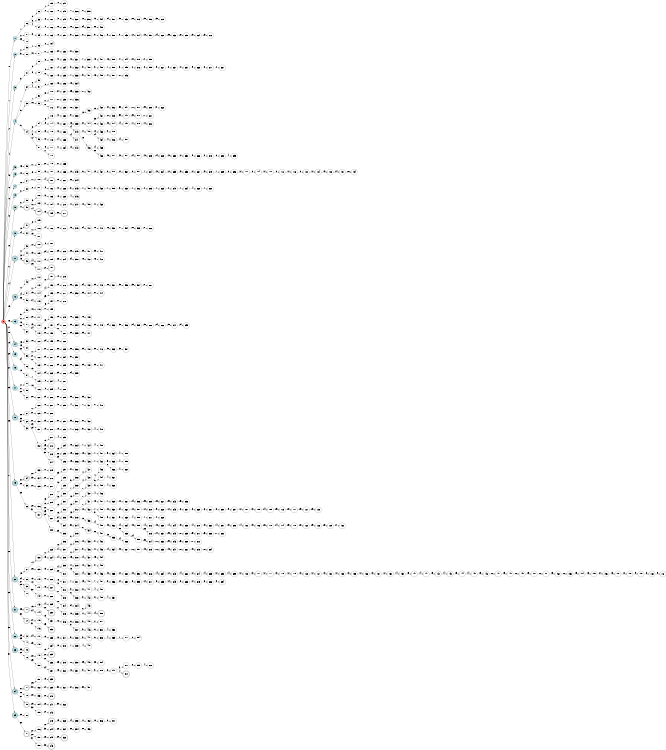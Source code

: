 digraph APTA {
__start0 [label="" shape="none"];

rankdir=LR;
size="8,5";

s0 [style="filled", color="black", fillcolor="#ff817b" shape="circle", label="0"];
s1 [style="filled", color="black", fillcolor="powderblue" shape="circle", label="1"];
s2 [style="filled", color="black", fillcolor="powderblue" shape="circle", label="2"];
s3 [style="filled", color="black", fillcolor="powderblue" shape="circle", label="3"];
s4 [style="filled", color="black", fillcolor="powderblue" shape="circle", label="4"];
s5 [style="filled", color="black", fillcolor="powderblue" shape="circle", label="5"];
s6 [style="filled", color="black", fillcolor="powderblue" shape="circle", label="6"];
s7 [style="filled", color="black", fillcolor="powderblue" shape="circle", label="7"];
s8 [style="filled", color="black", fillcolor="powderblue" shape="circle", label="8"];
s9 [style="rounded,filled", color="black", fillcolor="powderblue" shape="doublecircle", label="9"];
s10 [style="filled", color="black", fillcolor="powderblue" shape="circle", label="10"];
s11 [style="rounded,filled", color="black", fillcolor="powderblue" shape="doublecircle", label="11"];
s12 [style="rounded,filled", color="black", fillcolor="powderblue" shape="doublecircle", label="12"];
s13 [style="filled", color="black", fillcolor="powderblue" shape="circle", label="13"];
s14 [style="filled", color="black", fillcolor="powderblue" shape="circle", label="14"];
s15 [style="filled", color="black", fillcolor="powderblue" shape="circle", label="15"];
s16 [style="filled", color="black", fillcolor="powderblue" shape="circle", label="16"];
s17 [style="filled", color="black", fillcolor="powderblue" shape="circle", label="17"];
s18 [style="rounded,filled", color="black", fillcolor="powderblue" shape="doublecircle", label="18"];
s19 [style="rounded,filled", color="black", fillcolor="powderblue" shape="doublecircle", label="19"];
s20 [style="rounded,filled", color="black", fillcolor="powderblue" shape="doublecircle", label="20"];
s21 [style="rounded,filled", color="black", fillcolor="powderblue" shape="doublecircle", label="21"];
s22 [style="filled", color="black", fillcolor="powderblue" shape="circle", label="22"];
s23 [style="rounded,filled", color="black", fillcolor="powderblue" shape="doublecircle", label="23"];
s24 [style="rounded,filled", color="black", fillcolor="powderblue" shape="doublecircle", label="24"];
s25 [style="rounded,filled", color="black", fillcolor="powderblue" shape="doublecircle", label="25"];
s26 [style="filled", color="black", fillcolor="white" shape="circle", label="26"];
s27 [style="filled", color="black", fillcolor="white" shape="circle", label="27"];
s28 [style="filled", color="black", fillcolor="white" shape="circle", label="28"];
s29 [style="filled", color="black", fillcolor="white" shape="circle", label="29"];
s30 [style="filled", color="black", fillcolor="white" shape="circle", label="30"];
s31 [style="filled", color="black", fillcolor="white" shape="circle", label="31"];
s32 [style="filled", color="black", fillcolor="white" shape="circle", label="32"];
s33 [style="filled", color="black", fillcolor="white" shape="circle", label="33"];
s34 [style="filled", color="black", fillcolor="white" shape="circle", label="34"];
s35 [style="filled", color="black", fillcolor="white" shape="circle", label="35"];
s36 [style="filled", color="black", fillcolor="white" shape="circle", label="36"];
s37 [style="filled", color="black", fillcolor="white" shape="circle", label="37"];
s38 [style="filled", color="black", fillcolor="white" shape="circle", label="38"];
s39 [style="filled", color="black", fillcolor="white" shape="circle", label="39"];
s40 [style="rounded,filled", color="black", fillcolor="white" shape="doublecircle", label="40"];
s41 [style="rounded,filled", color="black", fillcolor="white" shape="doublecircle", label="41"];
s42 [style="filled", color="black", fillcolor="white" shape="circle", label="42"];
s43 [style="filled", color="black", fillcolor="white" shape="circle", label="43"];
s44 [style="filled", color="black", fillcolor="white" shape="circle", label="44"];
s45 [style="rounded,filled", color="black", fillcolor="white" shape="doublecircle", label="45"];
s46 [style="filled", color="black", fillcolor="white" shape="circle", label="46"];
s47 [style="filled", color="black", fillcolor="white" shape="circle", label="47"];
s48 [style="filled", color="black", fillcolor="white" shape="circle", label="48"];
s49 [style="filled", color="black", fillcolor="white" shape="circle", label="49"];
s50 [style="filled", color="black", fillcolor="white" shape="circle", label="50"];
s51 [style="filled", color="black", fillcolor="white" shape="circle", label="51"];
s52 [style="filled", color="black", fillcolor="white" shape="circle", label="52"];
s53 [style="filled", color="black", fillcolor="white" shape="circle", label="53"];
s54 [style="filled", color="black", fillcolor="white" shape="circle", label="54"];
s55 [style="filled", color="black", fillcolor="white" shape="circle", label="55"];
s56 [style="filled", color="black", fillcolor="white" shape="circle", label="56"];
s57 [style="filled", color="black", fillcolor="white" shape="circle", label="57"];
s58 [style="filled", color="black", fillcolor="white" shape="circle", label="58"];
s59 [style="filled", color="black", fillcolor="white" shape="circle", label="59"];
s60 [style="filled", color="black", fillcolor="white" shape="circle", label="60"];
s61 [style="filled", color="black", fillcolor="white" shape="circle", label="61"];
s62 [style="filled", color="black", fillcolor="white" shape="circle", label="62"];
s63 [style="filled", color="black", fillcolor="white" shape="circle", label="63"];
s64 [style="rounded,filled", color="black", fillcolor="white" shape="doublecircle", label="64"];
s65 [style="filled", color="black", fillcolor="white" shape="circle", label="65"];
s66 [style="filled", color="black", fillcolor="white" shape="circle", label="66"];
s67 [style="filled", color="black", fillcolor="white" shape="circle", label="67"];
s68 [style="filled", color="black", fillcolor="white" shape="circle", label="68"];
s69 [style="rounded,filled", color="black", fillcolor="white" shape="doublecircle", label="69"];
s70 [style="filled", color="black", fillcolor="white" shape="circle", label="70"];
s71 [style="rounded,filled", color="black", fillcolor="white" shape="doublecircle", label="71"];
s72 [style="rounded,filled", color="black", fillcolor="white" shape="doublecircle", label="72"];
s73 [style="filled", color="black", fillcolor="white" shape="circle", label="73"];
s74 [style="filled", color="black", fillcolor="white" shape="circle", label="74"];
s75 [style="rounded,filled", color="black", fillcolor="white" shape="doublecircle", label="75"];
s76 [style="filled", color="black", fillcolor="white" shape="circle", label="76"];
s77 [style="rounded,filled", color="black", fillcolor="white" shape="doublecircle", label="77"];
s78 [style="filled", color="black", fillcolor="white" shape="circle", label="78"];
s79 [style="rounded,filled", color="black", fillcolor="white" shape="doublecircle", label="79"];
s80 [style="filled", color="black", fillcolor="white" shape="circle", label="80"];
s81 [style="rounded,filled", color="black", fillcolor="white" shape="doublecircle", label="81"];
s82 [style="filled", color="black", fillcolor="white" shape="circle", label="82"];
s83 [style="filled", color="black", fillcolor="white" shape="circle", label="83"];
s84 [style="filled", color="black", fillcolor="white" shape="circle", label="84"];
s85 [style="filled", color="black", fillcolor="white" shape="circle", label="85"];
s86 [style="filled", color="black", fillcolor="white" shape="circle", label="86"];
s87 [style="filled", color="black", fillcolor="white" shape="circle", label="87"];
s88 [style="filled", color="black", fillcolor="white" shape="circle", label="88"];
s89 [style="filled", color="black", fillcolor="white" shape="circle", label="89"];
s90 [style="filled", color="black", fillcolor="white" shape="circle", label="90"];
s91 [style="filled", color="black", fillcolor="white" shape="circle", label="91"];
s92 [style="filled", color="black", fillcolor="white" shape="circle", label="92"];
s93 [style="filled", color="black", fillcolor="white" shape="circle", label="93"];
s94 [style="filled", color="black", fillcolor="white" shape="circle", label="94"];
s95 [style="filled", color="black", fillcolor="white" shape="circle", label="95"];
s96 [style="filled", color="black", fillcolor="white" shape="circle", label="96"];
s97 [style="filled", color="black", fillcolor="white" shape="circle", label="97"];
s98 [style="filled", color="black", fillcolor="white" shape="circle", label="98"];
s99 [style="filled", color="black", fillcolor="white" shape="circle", label="99"];
s100 [style="filled", color="black", fillcolor="white" shape="circle", label="100"];
s101 [style="filled", color="black", fillcolor="white" shape="circle", label="101"];
s102 [style="filled", color="black", fillcolor="white" shape="circle", label="102"];
s103 [style="filled", color="black", fillcolor="white" shape="circle", label="103"];
s104 [style="rounded,filled", color="black", fillcolor="white" shape="doublecircle", label="104"];
s105 [style="filled", color="black", fillcolor="white" shape="circle", label="105"];
s106 [style="filled", color="black", fillcolor="white" shape="circle", label="106"];
s107 [style="filled", color="black", fillcolor="white" shape="circle", label="107"];
s108 [style="rounded,filled", color="black", fillcolor="white" shape="doublecircle", label="108"];
s109 [style="filled", color="black", fillcolor="white" shape="circle", label="109"];
s110 [style="filled", color="black", fillcolor="white" shape="circle", label="110"];
s111 [style="filled", color="black", fillcolor="white" shape="circle", label="111"];
s112 [style="filled", color="black", fillcolor="white" shape="circle", label="112"];
s113 [style="filled", color="black", fillcolor="white" shape="circle", label="113"];
s114 [style="filled", color="black", fillcolor="white" shape="circle", label="114"];
s115 [style="filled", color="black", fillcolor="white" shape="circle", label="115"];
s116 [style="filled", color="black", fillcolor="white" shape="circle", label="116"];
s117 [style="filled", color="black", fillcolor="white" shape="circle", label="117"];
s118 [style="filled", color="black", fillcolor="white" shape="circle", label="118"];
s119 [style="filled", color="black", fillcolor="white" shape="circle", label="119"];
s120 [style="filled", color="black", fillcolor="white" shape="circle", label="120"];
s121 [style="filled", color="black", fillcolor="white" shape="circle", label="121"];
s122 [style="filled", color="black", fillcolor="white" shape="circle", label="122"];
s123 [style="filled", color="black", fillcolor="white" shape="circle", label="123"];
s124 [style="filled", color="black", fillcolor="white" shape="circle", label="124"];
s125 [style="filled", color="black", fillcolor="white" shape="circle", label="125"];
s126 [style="filled", color="black", fillcolor="white" shape="circle", label="126"];
s127 [style="filled", color="black", fillcolor="white" shape="circle", label="127"];
s128 [style="filled", color="black", fillcolor="white" shape="circle", label="128"];
s129 [style="filled", color="black", fillcolor="white" shape="circle", label="129"];
s130 [style="filled", color="black", fillcolor="white" shape="circle", label="130"];
s131 [style="filled", color="black", fillcolor="white" shape="circle", label="131"];
s132 [style="filled", color="black", fillcolor="white" shape="circle", label="132"];
s133 [style="filled", color="black", fillcolor="white" shape="circle", label="133"];
s134 [style="filled", color="black", fillcolor="white" shape="circle", label="134"];
s135 [style="filled", color="black", fillcolor="white" shape="circle", label="135"];
s136 [style="filled", color="black", fillcolor="white" shape="circle", label="136"];
s137 [style="rounded,filled", color="black", fillcolor="white" shape="doublecircle", label="137"];
s138 [style="rounded,filled", color="black", fillcolor="white" shape="doublecircle", label="138"];
s139 [style="filled", color="black", fillcolor="white" shape="circle", label="139"];
s140 [style="filled", color="black", fillcolor="white" shape="circle", label="140"];
s141 [style="filled", color="black", fillcolor="white" shape="circle", label="141"];
s142 [style="filled", color="black", fillcolor="white" shape="circle", label="142"];
s143 [style="filled", color="black", fillcolor="white" shape="circle", label="143"];
s144 [style="filled", color="black", fillcolor="white" shape="circle", label="144"];
s145 [style="filled", color="black", fillcolor="white" shape="circle", label="145"];
s146 [style="filled", color="black", fillcolor="white" shape="circle", label="146"];
s147 [style="filled", color="black", fillcolor="white" shape="circle", label="147"];
s148 [style="filled", color="black", fillcolor="white" shape="circle", label="148"];
s149 [style="filled", color="black", fillcolor="white" shape="circle", label="149"];
s150 [style="filled", color="black", fillcolor="white" shape="circle", label="150"];
s151 [style="filled", color="black", fillcolor="white" shape="circle", label="151"];
s152 [style="filled", color="black", fillcolor="white" shape="circle", label="152"];
s153 [style="filled", color="black", fillcolor="white" shape="circle", label="153"];
s154 [style="filled", color="black", fillcolor="white" shape="circle", label="154"];
s155 [style="filled", color="black", fillcolor="white" shape="circle", label="155"];
s156 [style="filled", color="black", fillcolor="white" shape="circle", label="156"];
s157 [style="filled", color="black", fillcolor="white" shape="circle", label="157"];
s158 [style="filled", color="black", fillcolor="white" shape="circle", label="158"];
s159 [style="filled", color="black", fillcolor="white" shape="circle", label="159"];
s160 [style="filled", color="black", fillcolor="white" shape="circle", label="160"];
s161 [style="filled", color="black", fillcolor="white" shape="circle", label="161"];
s162 [style="filled", color="black", fillcolor="white" shape="circle", label="162"];
s163 [style="filled", color="black", fillcolor="white" shape="circle", label="163"];
s164 [style="filled", color="black", fillcolor="white" shape="circle", label="164"];
s165 [style="filled", color="black", fillcolor="white" shape="circle", label="165"];
s166 [style="filled", color="black", fillcolor="white" shape="circle", label="166"];
s167 [style="filled", color="black", fillcolor="white" shape="circle", label="167"];
s168 [style="filled", color="black", fillcolor="white" shape="circle", label="168"];
s169 [style="filled", color="black", fillcolor="white" shape="circle", label="169"];
s170 [style="filled", color="black", fillcolor="white" shape="circle", label="170"];
s171 [style="filled", color="black", fillcolor="white" shape="circle", label="171"];
s172 [style="filled", color="black", fillcolor="white" shape="circle", label="172"];
s173 [style="filled", color="black", fillcolor="white" shape="circle", label="173"];
s174 [style="filled", color="black", fillcolor="white" shape="circle", label="174"];
s175 [style="filled", color="black", fillcolor="white" shape="circle", label="175"];
s176 [style="filled", color="black", fillcolor="white" shape="circle", label="176"];
s177 [style="filled", color="black", fillcolor="white" shape="circle", label="177"];
s178 [style="filled", color="black", fillcolor="white" shape="circle", label="178"];
s179 [style="filled", color="black", fillcolor="white" shape="circle", label="179"];
s180 [style="filled", color="black", fillcolor="white" shape="circle", label="180"];
s181 [style="rounded,filled", color="black", fillcolor="white" shape="doublecircle", label="181"];
s182 [style="filled", color="black", fillcolor="white" shape="circle", label="182"];
s183 [style="filled", color="black", fillcolor="white" shape="circle", label="183"];
s184 [style="filled", color="black", fillcolor="white" shape="circle", label="184"];
s185 [style="rounded,filled", color="black", fillcolor="white" shape="doublecircle", label="185"];
s186 [style="filled", color="black", fillcolor="white" shape="circle", label="186"];
s187 [style="filled", color="black", fillcolor="white" shape="circle", label="187"];
s188 [style="filled", color="black", fillcolor="white" shape="circle", label="188"];
s189 [style="filled", color="black", fillcolor="white" shape="circle", label="189"];
s190 [style="rounded,filled", color="black", fillcolor="white" shape="doublecircle", label="190"];
s191 [style="rounded,filled", color="black", fillcolor="white" shape="doublecircle", label="191"];
s192 [style="filled", color="black", fillcolor="white" shape="circle", label="192"];
s193 [style="filled", color="black", fillcolor="white" shape="circle", label="193"];
s194 [style="filled", color="black", fillcolor="white" shape="circle", label="194"];
s195 [style="filled", color="black", fillcolor="white" shape="circle", label="195"];
s196 [style="filled", color="black", fillcolor="white" shape="circle", label="196"];
s197 [style="filled", color="black", fillcolor="white" shape="circle", label="197"];
s198 [style="filled", color="black", fillcolor="white" shape="circle", label="198"];
s199 [style="filled", color="black", fillcolor="white" shape="circle", label="199"];
s200 [style="filled", color="black", fillcolor="white" shape="circle", label="200"];
s201 [style="filled", color="black", fillcolor="white" shape="circle", label="201"];
s202 [style="filled", color="black", fillcolor="white" shape="circle", label="202"];
s203 [style="filled", color="black", fillcolor="white" shape="circle", label="203"];
s204 [style="filled", color="black", fillcolor="white" shape="circle", label="204"];
s205 [style="filled", color="black", fillcolor="white" shape="circle", label="205"];
s206 [style="filled", color="black", fillcolor="white" shape="circle", label="206"];
s207 [style="filled", color="black", fillcolor="white" shape="circle", label="207"];
s208 [style="filled", color="black", fillcolor="white" shape="circle", label="208"];
s209 [style="filled", color="black", fillcolor="white" shape="circle", label="209"];
s210 [style="filled", color="black", fillcolor="white" shape="circle", label="210"];
s211 [style="filled", color="black", fillcolor="white" shape="circle", label="211"];
s212 [style="rounded,filled", color="black", fillcolor="white" shape="doublecircle", label="212"];
s213 [style="filled", color="black", fillcolor="white" shape="circle", label="213"];
s214 [style="filled", color="black", fillcolor="white" shape="circle", label="214"];
s215 [style="filled", color="black", fillcolor="white" shape="circle", label="215"];
s216 [style="filled", color="black", fillcolor="white" shape="circle", label="216"];
s217 [style="filled", color="black", fillcolor="white" shape="circle", label="217"];
s218 [style="filled", color="black", fillcolor="white" shape="circle", label="218"];
s219 [style="filled", color="black", fillcolor="white" shape="circle", label="219"];
s220 [style="filled", color="black", fillcolor="white" shape="circle", label="220"];
s221 [style="filled", color="black", fillcolor="white" shape="circle", label="221"];
s222 [style="filled", color="black", fillcolor="white" shape="circle", label="222"];
s223 [style="filled", color="black", fillcolor="white" shape="circle", label="223"];
s224 [style="filled", color="black", fillcolor="white" shape="circle", label="224"];
s225 [style="filled", color="black", fillcolor="white" shape="circle", label="225"];
s226 [style="filled", color="black", fillcolor="white" shape="circle", label="226"];
s227 [style="rounded,filled", color="black", fillcolor="white" shape="doublecircle", label="227"];
s228 [style="filled", color="black", fillcolor="white" shape="circle", label="228"];
s229 [style="filled", color="black", fillcolor="white" shape="circle", label="229"];
s230 [style="rounded,filled", color="black", fillcolor="white" shape="doublecircle", label="230"];
s231 [style="filled", color="black", fillcolor="white" shape="circle", label="231"];
s232 [style="rounded,filled", color="black", fillcolor="white" shape="doublecircle", label="232"];
s233 [style="filled", color="black", fillcolor="white" shape="circle", label="233"];
s234 [style="filled", color="black", fillcolor="white" shape="circle", label="234"];
s235 [style="rounded,filled", color="black", fillcolor="white" shape="doublecircle", label="235"];
s236 [style="filled", color="black", fillcolor="white" shape="circle", label="236"];
s237 [style="filled", color="black", fillcolor="white" shape="circle", label="237"];
s238 [style="rounded,filled", color="black", fillcolor="white" shape="doublecircle", label="238"];
s239 [style="filled", color="black", fillcolor="white" shape="circle", label="239"];
s240 [style="rounded,filled", color="black", fillcolor="white" shape="doublecircle", label="240"];
s241 [style="filled", color="black", fillcolor="white" shape="circle", label="241"];
s242 [style="filled", color="black", fillcolor="white" shape="circle", label="242"];
s243 [style="rounded,filled", color="black", fillcolor="white" shape="doublecircle", label="243"];
s244 [style="filled", color="black", fillcolor="white" shape="circle", label="244"];
s245 [style="filled", color="black", fillcolor="white" shape="circle", label="245"];
s246 [style="rounded,filled", color="black", fillcolor="white" shape="doublecircle", label="246"];
s247 [style="filled", color="black", fillcolor="white" shape="circle", label="247"];
s248 [style="filled", color="black", fillcolor="white" shape="circle", label="248"];
s249 [style="filled", color="black", fillcolor="white" shape="circle", label="249"];
s250 [style="filled", color="black", fillcolor="white" shape="circle", label="250"];
s251 [style="filled", color="black", fillcolor="white" shape="circle", label="251"];
s252 [style="filled", color="black", fillcolor="white" shape="circle", label="252"];
s253 [style="filled", color="black", fillcolor="white" shape="circle", label="253"];
s254 [style="filled", color="black", fillcolor="white" shape="circle", label="254"];
s255 [style="filled", color="black", fillcolor="white" shape="circle", label="255"];
s256 [style="filled", color="black", fillcolor="white" shape="circle", label="256"];
s257 [style="filled", color="black", fillcolor="white" shape="circle", label="257"];
s258 [style="filled", color="black", fillcolor="white" shape="circle", label="258"];
s259 [style="filled", color="black", fillcolor="white" shape="circle", label="259"];
s260 [style="filled", color="black", fillcolor="white" shape="circle", label="260"];
s261 [style="filled", color="black", fillcolor="white" shape="circle", label="261"];
s262 [style="filled", color="black", fillcolor="white" shape="circle", label="262"];
s263 [style="filled", color="black", fillcolor="white" shape="circle", label="263"];
s264 [style="filled", color="black", fillcolor="white" shape="circle", label="264"];
s265 [style="filled", color="black", fillcolor="white" shape="circle", label="265"];
s266 [style="filled", color="black", fillcolor="white" shape="circle", label="266"];
s267 [style="filled", color="black", fillcolor="white" shape="circle", label="267"];
s268 [style="filled", color="black", fillcolor="white" shape="circle", label="268"];
s269 [style="filled", color="black", fillcolor="white" shape="circle", label="269"];
s270 [style="filled", color="black", fillcolor="white" shape="circle", label="270"];
s271 [style="rounded,filled", color="black", fillcolor="white" shape="doublecircle", label="271"];
s272 [style="filled", color="black", fillcolor="white" shape="circle", label="272"];
s273 [style="filled", color="black", fillcolor="white" shape="circle", label="273"];
s274 [style="filled", color="black", fillcolor="white" shape="circle", label="274"];
s275 [style="filled", color="black", fillcolor="white" shape="circle", label="275"];
s276 [style="filled", color="black", fillcolor="white" shape="circle", label="276"];
s277 [style="filled", color="black", fillcolor="white" shape="circle", label="277"];
s278 [style="filled", color="black", fillcolor="white" shape="circle", label="278"];
s279 [style="filled", color="black", fillcolor="white" shape="circle", label="279"];
s280 [style="filled", color="black", fillcolor="white" shape="circle", label="280"];
s281 [style="filled", color="black", fillcolor="white" shape="circle", label="281"];
s282 [style="filled", color="black", fillcolor="white" shape="circle", label="282"];
s283 [style="filled", color="black", fillcolor="white" shape="circle", label="283"];
s284 [style="filled", color="black", fillcolor="white" shape="circle", label="284"];
s285 [style="filled", color="black", fillcolor="white" shape="circle", label="285"];
s286 [style="filled", color="black", fillcolor="white" shape="circle", label="286"];
s287 [style="filled", color="black", fillcolor="white" shape="circle", label="287"];
s288 [style="filled", color="black", fillcolor="white" shape="circle", label="288"];
s289 [style="filled", color="black", fillcolor="white" shape="circle", label="289"];
s290 [style="filled", color="black", fillcolor="white" shape="circle", label="290"];
s291 [style="filled", color="black", fillcolor="white" shape="circle", label="291"];
s292 [style="filled", color="black", fillcolor="white" shape="circle", label="292"];
s293 [style="filled", color="black", fillcolor="white" shape="circle", label="293"];
s294 [style="filled", color="black", fillcolor="white" shape="circle", label="294"];
s295 [style="filled", color="black", fillcolor="white" shape="circle", label="295"];
s296 [style="filled", color="black", fillcolor="white" shape="circle", label="296"];
s297 [style="filled", color="black", fillcolor="white" shape="circle", label="297"];
s298 [style="filled", color="black", fillcolor="white" shape="circle", label="298"];
s299 [style="filled", color="black", fillcolor="white" shape="circle", label="299"];
s300 [style="filled", color="black", fillcolor="white" shape="circle", label="300"];
s301 [style="filled", color="black", fillcolor="white" shape="circle", label="301"];
s302 [style="filled", color="black", fillcolor="white" shape="circle", label="302"];
s303 [style="filled", color="black", fillcolor="white" shape="circle", label="303"];
s304 [style="filled", color="black", fillcolor="white" shape="circle", label="304"];
s305 [style="filled", color="black", fillcolor="white" shape="circle", label="305"];
s306 [style="filled", color="black", fillcolor="white" shape="circle", label="306"];
s307 [style="filled", color="black", fillcolor="white" shape="circle", label="307"];
s308 [style="filled", color="black", fillcolor="white" shape="circle", label="308"];
s309 [style="filled", color="black", fillcolor="white" shape="circle", label="309"];
s310 [style="filled", color="black", fillcolor="white" shape="circle", label="310"];
s311 [style="filled", color="black", fillcolor="white" shape="circle", label="311"];
s312 [style="filled", color="black", fillcolor="white" shape="circle", label="312"];
s313 [style="filled", color="black", fillcolor="white" shape="circle", label="313"];
s314 [style="filled", color="black", fillcolor="white" shape="circle", label="314"];
s315 [style="filled", color="black", fillcolor="white" shape="circle", label="315"];
s316 [style="filled", color="black", fillcolor="white" shape="circle", label="316"];
s317 [style="filled", color="black", fillcolor="white" shape="circle", label="317"];
s318 [style="filled", color="black", fillcolor="white" shape="circle", label="318"];
s319 [style="filled", color="black", fillcolor="white" shape="circle", label="319"];
s320 [style="filled", color="black", fillcolor="white" shape="circle", label="320"];
s321 [style="filled", color="black", fillcolor="white" shape="circle", label="321"];
s322 [style="filled", color="black", fillcolor="white" shape="circle", label="322"];
s323 [style="filled", color="black", fillcolor="white" shape="circle", label="323"];
s324 [style="filled", color="black", fillcolor="white" shape="circle", label="324"];
s325 [style="rounded,filled", color="black", fillcolor="white" shape="doublecircle", label="325"];
s326 [style="filled", color="black", fillcolor="white" shape="circle", label="326"];
s327 [style="filled", color="black", fillcolor="white" shape="circle", label="327"];
s328 [style="filled", color="black", fillcolor="white" shape="circle", label="328"];
s329 [style="filled", color="black", fillcolor="white" shape="circle", label="329"];
s330 [style="filled", color="black", fillcolor="white" shape="circle", label="330"];
s331 [style="filled", color="black", fillcolor="white" shape="circle", label="331"];
s332 [style="filled", color="black", fillcolor="white" shape="circle", label="332"];
s333 [style="filled", color="black", fillcolor="white" shape="circle", label="333"];
s334 [style="filled", color="black", fillcolor="white" shape="circle", label="334"];
s335 [style="filled", color="black", fillcolor="white" shape="circle", label="335"];
s336 [style="filled", color="black", fillcolor="white" shape="circle", label="336"];
s337 [style="filled", color="black", fillcolor="white" shape="circle", label="337"];
s338 [style="filled", color="black", fillcolor="white" shape="circle", label="338"];
s339 [style="filled", color="black", fillcolor="white" shape="circle", label="339"];
s340 [style="filled", color="black", fillcolor="white" shape="circle", label="340"];
s341 [style="filled", color="black", fillcolor="white" shape="circle", label="341"];
s342 [style="filled", color="black", fillcolor="white" shape="circle", label="342"];
s343 [style="filled", color="black", fillcolor="white" shape="circle", label="343"];
s344 [style="filled", color="black", fillcolor="white" shape="circle", label="344"];
s345 [style="filled", color="black", fillcolor="white" shape="circle", label="345"];
s346 [style="filled", color="black", fillcolor="white" shape="circle", label="346"];
s347 [style="filled", color="black", fillcolor="white" shape="circle", label="347"];
s348 [style="filled", color="black", fillcolor="white" shape="circle", label="348"];
s349 [style="filled", color="black", fillcolor="white" shape="circle", label="349"];
s350 [style="filled", color="black", fillcolor="white" shape="circle", label="350"];
s351 [style="filled", color="black", fillcolor="white" shape="circle", label="351"];
s352 [style="filled", color="black", fillcolor="white" shape="circle", label="352"];
s353 [style="filled", color="black", fillcolor="white" shape="circle", label="353"];
s354 [style="filled", color="black", fillcolor="white" shape="circle", label="354"];
s355 [style="filled", color="black", fillcolor="white" shape="circle", label="355"];
s356 [style="filled", color="black", fillcolor="white" shape="circle", label="356"];
s357 [style="filled", color="black", fillcolor="white" shape="circle", label="357"];
s358 [style="filled", color="black", fillcolor="white" shape="circle", label="358"];
s359 [style="filled", color="black", fillcolor="white" shape="circle", label="359"];
s360 [style="filled", color="black", fillcolor="white" shape="circle", label="360"];
s361 [style="filled", color="black", fillcolor="white" shape="circle", label="361"];
s362 [style="filled", color="black", fillcolor="white" shape="circle", label="362"];
s363 [style="filled", color="black", fillcolor="white" shape="circle", label="363"];
s364 [style="filled", color="black", fillcolor="white" shape="circle", label="364"];
s365 [style="filled", color="black", fillcolor="white" shape="circle", label="365"];
s366 [style="filled", color="black", fillcolor="white" shape="circle", label="366"];
s367 [style="filled", color="black", fillcolor="white" shape="circle", label="367"];
s368 [style="filled", color="black", fillcolor="white" shape="circle", label="368"];
s369 [style="filled", color="black", fillcolor="white" shape="circle", label="369"];
s370 [style="filled", color="black", fillcolor="white" shape="circle", label="370"];
s371 [style="filled", color="black", fillcolor="white" shape="circle", label="371"];
s372 [style="filled", color="black", fillcolor="white" shape="circle", label="372"];
s373 [style="filled", color="black", fillcolor="white" shape="circle", label="373"];
s374 [style="filled", color="black", fillcolor="white" shape="circle", label="374"];
s375 [style="filled", color="black", fillcolor="white" shape="circle", label="375"];
s376 [style="filled", color="black", fillcolor="white" shape="circle", label="376"];
s377 [style="filled", color="black", fillcolor="white" shape="circle", label="377"];
s378 [style="filled", color="black", fillcolor="white" shape="circle", label="378"];
s379 [style="filled", color="black", fillcolor="white" shape="circle", label="379"];
s380 [style="filled", color="black", fillcolor="white" shape="circle", label="380"];
s381 [style="filled", color="black", fillcolor="white" shape="circle", label="381"];
s382 [style="filled", color="black", fillcolor="white" shape="circle", label="382"];
s383 [style="filled", color="black", fillcolor="white" shape="circle", label="383"];
s384 [style="filled", color="black", fillcolor="white" shape="circle", label="384"];
s385 [style="filled", color="black", fillcolor="white" shape="circle", label="385"];
s386 [style="filled", color="black", fillcolor="white" shape="circle", label="386"];
s387 [style="filled", color="black", fillcolor="white" shape="circle", label="387"];
s388 [style="filled", color="black", fillcolor="white" shape="circle", label="388"];
s389 [style="filled", color="black", fillcolor="white" shape="circle", label="389"];
s390 [style="filled", color="black", fillcolor="white" shape="circle", label="390"];
s391 [style="filled", color="black", fillcolor="white" shape="circle", label="391"];
s392 [style="filled", color="black", fillcolor="white" shape="circle", label="392"];
s393 [style="filled", color="black", fillcolor="white" shape="circle", label="393"];
s394 [style="filled", color="black", fillcolor="white" shape="circle", label="394"];
s395 [style="filled", color="black", fillcolor="white" shape="circle", label="395"];
s396 [style="filled", color="black", fillcolor="white" shape="circle", label="396"];
s397 [style="filled", color="black", fillcolor="white" shape="circle", label="397"];
s398 [style="filled", color="black", fillcolor="white" shape="circle", label="398"];
s399 [style="filled", color="black", fillcolor="white" shape="circle", label="399"];
s400 [style="filled", color="black", fillcolor="white" shape="circle", label="400"];
s401 [style="filled", color="black", fillcolor="white" shape="circle", label="401"];
s402 [style="filled", color="black", fillcolor="white" shape="circle", label="402"];
s403 [style="filled", color="black", fillcolor="white" shape="circle", label="403"];
s404 [style="filled", color="black", fillcolor="white" shape="circle", label="404"];
s405 [style="filled", color="black", fillcolor="white" shape="circle", label="405"];
s406 [style="filled", color="black", fillcolor="white" shape="circle", label="406"];
s407 [style="filled", color="black", fillcolor="white" shape="circle", label="407"];
s408 [style="filled", color="black", fillcolor="white" shape="circle", label="408"];
s409 [style="filled", color="black", fillcolor="white" shape="circle", label="409"];
s410 [style="filled", color="black", fillcolor="white" shape="circle", label="410"];
s411 [style="filled", color="black", fillcolor="white" shape="circle", label="411"];
s412 [style="filled", color="black", fillcolor="white" shape="circle", label="412"];
s413 [style="filled", color="black", fillcolor="white" shape="circle", label="413"];
s414 [style="filled", color="black", fillcolor="white" shape="circle", label="414"];
s415 [style="filled", color="black", fillcolor="white" shape="circle", label="415"];
s416 [style="filled", color="black", fillcolor="white" shape="circle", label="416"];
s417 [style="filled", color="black", fillcolor="white" shape="circle", label="417"];
s418 [style="filled", color="black", fillcolor="white" shape="circle", label="418"];
s419 [style="filled", color="black", fillcolor="white" shape="circle", label="419"];
s420 [style="filled", color="black", fillcolor="white" shape="circle", label="420"];
s421 [style="filled", color="black", fillcolor="white" shape="circle", label="421"];
s422 [style="filled", color="black", fillcolor="white" shape="circle", label="422"];
s423 [style="filled", color="black", fillcolor="white" shape="circle", label="423"];
s424 [style="filled", color="black", fillcolor="white" shape="circle", label="424"];
s425 [style="filled", color="black", fillcolor="white" shape="circle", label="425"];
s426 [style="filled", color="black", fillcolor="white" shape="circle", label="426"];
s427 [style="filled", color="black", fillcolor="white" shape="circle", label="427"];
s428 [style="filled", color="black", fillcolor="white" shape="circle", label="428"];
s429 [style="filled", color="black", fillcolor="white" shape="circle", label="429"];
s430 [style="filled", color="black", fillcolor="white" shape="circle", label="430"];
s431 [style="filled", color="black", fillcolor="white" shape="circle", label="431"];
s432 [style="filled", color="black", fillcolor="white" shape="circle", label="432"];
s433 [style="filled", color="black", fillcolor="white" shape="circle", label="433"];
s434 [style="filled", color="black", fillcolor="white" shape="circle", label="434"];
s435 [style="filled", color="black", fillcolor="white" shape="circle", label="435"];
s436 [style="filled", color="black", fillcolor="white" shape="circle", label="436"];
s437 [style="filled", color="black", fillcolor="white" shape="circle", label="437"];
s438 [style="filled", color="black", fillcolor="white" shape="circle", label="438"];
s439 [style="filled", color="black", fillcolor="white" shape="circle", label="439"];
s440 [style="filled", color="black", fillcolor="white" shape="circle", label="440"];
s441 [style="filled", color="black", fillcolor="white" shape="circle", label="441"];
s442 [style="filled", color="black", fillcolor="white" shape="circle", label="442"];
s443 [style="filled", color="black", fillcolor="white" shape="circle", label="443"];
s444 [style="filled", color="black", fillcolor="white" shape="circle", label="444"];
s445 [style="filled", color="black", fillcolor="white" shape="circle", label="445"];
s446 [style="filled", color="black", fillcolor="white" shape="circle", label="446"];
s447 [style="filled", color="black", fillcolor="white" shape="circle", label="447"];
s448 [style="filled", color="black", fillcolor="white" shape="circle", label="448"];
s449 [style="filled", color="black", fillcolor="white" shape="circle", label="449"];
s450 [style="filled", color="black", fillcolor="white" shape="circle", label="450"];
s451 [style="filled", color="black", fillcolor="white" shape="circle", label="451"];
s452 [style="filled", color="black", fillcolor="white" shape="circle", label="452"];
s453 [style="filled", color="black", fillcolor="white" shape="circle", label="453"];
s454 [style="filled", color="black", fillcolor="white" shape="circle", label="454"];
s455 [style="filled", color="black", fillcolor="white" shape="circle", label="455"];
s456 [style="filled", color="black", fillcolor="white" shape="circle", label="456"];
s457 [style="filled", color="black", fillcolor="white" shape="circle", label="457"];
s458 [style="filled", color="black", fillcolor="white" shape="circle", label="458"];
s459 [style="filled", color="black", fillcolor="white" shape="circle", label="459"];
s460 [style="filled", color="black", fillcolor="white" shape="circle", label="460"];
s461 [style="filled", color="black", fillcolor="white" shape="circle", label="461"];
s462 [style="filled", color="black", fillcolor="white" shape="circle", label="462"];
s463 [style="filled", color="black", fillcolor="white" shape="circle", label="463"];
s464 [style="filled", color="black", fillcolor="white" shape="circle", label="464"];
s465 [style="filled", color="black", fillcolor="white" shape="circle", label="465"];
s466 [style="filled", color="black", fillcolor="white" shape="circle", label="466"];
s467 [style="filled", color="black", fillcolor="white" shape="circle", label="467"];
s468 [style="filled", color="black", fillcolor="white" shape="circle", label="468"];
s469 [style="filled", color="black", fillcolor="white" shape="circle", label="469"];
s470 [style="filled", color="black", fillcolor="white" shape="circle", label="470"];
s471 [style="filled", color="black", fillcolor="white" shape="circle", label="471"];
s472 [style="filled", color="black", fillcolor="white" shape="circle", label="472"];
s473 [style="filled", color="black", fillcolor="white" shape="circle", label="473"];
s474 [style="filled", color="black", fillcolor="white" shape="circle", label="474"];
s475 [style="filled", color="black", fillcolor="white" shape="circle", label="475"];
s476 [style="filled", color="black", fillcolor="white" shape="circle", label="476"];
s477 [style="filled", color="black", fillcolor="white" shape="circle", label="477"];
s478 [style="filled", color="black", fillcolor="white" shape="circle", label="478"];
s479 [style="filled", color="black", fillcolor="white" shape="circle", label="479"];
s480 [style="filled", color="black", fillcolor="white" shape="circle", label="480"];
s481 [style="filled", color="black", fillcolor="white" shape="circle", label="481"];
s482 [style="filled", color="black", fillcolor="white" shape="circle", label="482"];
s483 [style="filled", color="black", fillcolor="white" shape="circle", label="483"];
s484 [style="filled", color="black", fillcolor="white" shape="circle", label="484"];
s485 [style="filled", color="black", fillcolor="white" shape="circle", label="485"];
s486 [style="filled", color="black", fillcolor="white" shape="circle", label="486"];
s487 [style="filled", color="black", fillcolor="white" shape="circle", label="487"];
s488 [style="filled", color="black", fillcolor="white" shape="circle", label="488"];
s489 [style="filled", color="black", fillcolor="white" shape="circle", label="489"];
s490 [style="filled", color="black", fillcolor="white" shape="circle", label="490"];
s491 [style="filled", color="black", fillcolor="white" shape="circle", label="491"];
s492 [style="filled", color="black", fillcolor="white" shape="circle", label="492"];
s493 [style="filled", color="black", fillcolor="white" shape="circle", label="493"];
s494 [style="filled", color="black", fillcolor="white" shape="circle", label="494"];
s495 [style="filled", color="black", fillcolor="white" shape="circle", label="495"];
s496 [style="filled", color="black", fillcolor="white" shape="circle", label="496"];
s497 [style="filled", color="black", fillcolor="white" shape="circle", label="497"];
s498 [style="filled", color="black", fillcolor="white" shape="circle", label="498"];
s499 [style="filled", color="black", fillcolor="white" shape="circle", label="499"];
s500 [style="rounded,filled", color="black", fillcolor="white" shape="doublecircle", label="500"];
s501 [style="filled", color="black", fillcolor="white" shape="circle", label="501"];
s502 [style="filled", color="black", fillcolor="white" shape="circle", label="502"];
s503 [style="filled", color="black", fillcolor="white" shape="circle", label="503"];
s504 [style="filled", color="black", fillcolor="white" shape="circle", label="504"];
s505 [style="filled", color="black", fillcolor="white" shape="circle", label="505"];
s506 [style="filled", color="black", fillcolor="white" shape="circle", label="506"];
s507 [style="filled", color="black", fillcolor="white" shape="circle", label="507"];
s508 [style="filled", color="black", fillcolor="white" shape="circle", label="508"];
s509 [style="filled", color="black", fillcolor="white" shape="circle", label="509"];
s510 [style="filled", color="black", fillcolor="white" shape="circle", label="510"];
s511 [style="filled", color="black", fillcolor="white" shape="circle", label="511"];
s512 [style="filled", color="black", fillcolor="white" shape="circle", label="512"];
s513 [style="filled", color="black", fillcolor="white" shape="circle", label="513"];
s514 [style="filled", color="black", fillcolor="white" shape="circle", label="514"];
s515 [style="filled", color="black", fillcolor="white" shape="circle", label="515"];
s516 [style="filled", color="black", fillcolor="white" shape="circle", label="516"];
s517 [style="filled", color="black", fillcolor="white" shape="circle", label="517"];
s518 [style="filled", color="black", fillcolor="white" shape="circle", label="518"];
s519 [style="filled", color="black", fillcolor="white" shape="circle", label="519"];
s520 [style="filled", color="black", fillcolor="white" shape="circle", label="520"];
s521 [style="filled", color="black", fillcolor="white" shape="circle", label="521"];
s522 [style="filled", color="black", fillcolor="white" shape="circle", label="522"];
s523 [style="filled", color="black", fillcolor="white" shape="circle", label="523"];
s524 [style="filled", color="black", fillcolor="white" shape="circle", label="524"];
s525 [style="filled", color="black", fillcolor="white" shape="circle", label="525"];
s526 [style="filled", color="black", fillcolor="white" shape="circle", label="526"];
s527 [style="filled", color="black", fillcolor="white" shape="circle", label="527"];
s528 [style="filled", color="black", fillcolor="white" shape="circle", label="528"];
s529 [style="filled", color="black", fillcolor="white" shape="circle", label="529"];
s530 [style="filled", color="black", fillcolor="white" shape="circle", label="530"];
s531 [style="filled", color="black", fillcolor="white" shape="circle", label="531"];
s532 [style="filled", color="black", fillcolor="white" shape="circle", label="532"];
s533 [style="filled", color="black", fillcolor="white" shape="circle", label="533"];
s534 [style="filled", color="black", fillcolor="white" shape="circle", label="534"];
s535 [style="filled", color="black", fillcolor="white" shape="circle", label="535"];
s536 [style="filled", color="black", fillcolor="white" shape="circle", label="536"];
s537 [style="filled", color="black", fillcolor="white" shape="circle", label="537"];
s538 [style="filled", color="black", fillcolor="white" shape="circle", label="538"];
s539 [style="filled", color="black", fillcolor="white" shape="circle", label="539"];
s540 [style="filled", color="black", fillcolor="white" shape="circle", label="540"];
s541 [style="filled", color="black", fillcolor="white" shape="circle", label="541"];
s542 [style="filled", color="black", fillcolor="white" shape="circle", label="542"];
s543 [style="filled", color="black", fillcolor="white" shape="circle", label="543"];
s544 [style="filled", color="black", fillcolor="white" shape="circle", label="544"];
s545 [style="filled", color="black", fillcolor="white" shape="circle", label="545"];
s546 [style="filled", color="black", fillcolor="white" shape="circle", label="546"];
s547 [style="filled", color="black", fillcolor="white" shape="circle", label="547"];
s548 [style="filled", color="black", fillcolor="white" shape="circle", label="548"];
s549 [style="filled", color="black", fillcolor="white" shape="circle", label="549"];
s550 [style="filled", color="black", fillcolor="white" shape="circle", label="550"];
s551 [style="filled", color="black", fillcolor="white" shape="circle", label="551"];
s552 [style="filled", color="black", fillcolor="white" shape="circle", label="552"];
s553 [style="filled", color="black", fillcolor="white" shape="circle", label="553"];
s554 [style="filled", color="black", fillcolor="white" shape="circle", label="554"];
s555 [style="filled", color="black", fillcolor="white" shape="circle", label="555"];
s556 [style="filled", color="black", fillcolor="white" shape="circle", label="556"];
s557 [style="filled", color="black", fillcolor="white" shape="circle", label="557"];
s558 [style="filled", color="black", fillcolor="white" shape="circle", label="558"];
s559 [style="filled", color="black", fillcolor="white" shape="circle", label="559"];
s560 [style="filled", color="black", fillcolor="white" shape="circle", label="560"];
s561 [style="filled", color="black", fillcolor="white" shape="circle", label="561"];
s562 [style="filled", color="black", fillcolor="white" shape="circle", label="562"];
s563 [style="filled", color="black", fillcolor="white" shape="circle", label="563"];
s564 [style="filled", color="black", fillcolor="white" shape="circle", label="564"];
s565 [style="filled", color="black", fillcolor="white" shape="circle", label="565"];
s566 [style="filled", color="black", fillcolor="white" shape="circle", label="566"];
s567 [style="filled", color="black", fillcolor="white" shape="circle", label="567"];
s568 [style="filled", color="black", fillcolor="white" shape="circle", label="568"];
s569 [style="filled", color="black", fillcolor="white" shape="circle", label="569"];
s570 [style="filled", color="black", fillcolor="white" shape="circle", label="570"];
s571 [style="filled", color="black", fillcolor="white" shape="circle", label="571"];
s572 [style="rounded,filled", color="black", fillcolor="white" shape="doublecircle", label="572"];
s573 [style="filled", color="black", fillcolor="white" shape="circle", label="573"];
s574 [style="filled", color="black", fillcolor="white" shape="circle", label="574"];
s575 [style="filled", color="black", fillcolor="white" shape="circle", label="575"];
s576 [style="filled", color="black", fillcolor="white" shape="circle", label="576"];
s577 [style="filled", color="black", fillcolor="white" shape="circle", label="577"];
s578 [style="filled", color="black", fillcolor="white" shape="circle", label="578"];
s579 [style="filled", color="black", fillcolor="white" shape="circle", label="579"];
s580 [style="filled", color="black", fillcolor="white" shape="circle", label="580"];
s581 [style="filled", color="black", fillcolor="white" shape="circle", label="581"];
s582 [style="filled", color="black", fillcolor="white" shape="circle", label="582"];
s583 [style="filled", color="black", fillcolor="white" shape="circle", label="583"];
s584 [style="filled", color="black", fillcolor="white" shape="circle", label="584"];
s585 [style="filled", color="black", fillcolor="white" shape="circle", label="585"];
s586 [style="filled", color="black", fillcolor="white" shape="circle", label="586"];
s587 [style="filled", color="black", fillcolor="white" shape="circle", label="587"];
s588 [style="filled", color="black", fillcolor="white" shape="circle", label="588"];
s589 [style="filled", color="black", fillcolor="white" shape="circle", label="589"];
s590 [style="filled", color="black", fillcolor="white" shape="circle", label="590"];
s591 [style="filled", color="black", fillcolor="white" shape="circle", label="591"];
s592 [style="filled", color="black", fillcolor="white" shape="circle", label="592"];
s593 [style="filled", color="black", fillcolor="white" shape="circle", label="593"];
s594 [style="filled", color="black", fillcolor="white" shape="circle", label="594"];
s595 [style="filled", color="black", fillcolor="white" shape="circle", label="595"];
s596 [style="filled", color="black", fillcolor="white" shape="circle", label="596"];
s597 [style="filled", color="black", fillcolor="white" shape="circle", label="597"];
s598 [style="filled", color="black", fillcolor="white" shape="circle", label="598"];
s599 [style="filled", color="black", fillcolor="white" shape="circle", label="599"];
s600 [style="filled", color="black", fillcolor="white" shape="circle", label="600"];
s601 [style="filled", color="black", fillcolor="white" shape="circle", label="601"];
s602 [style="filled", color="black", fillcolor="white" shape="circle", label="602"];
s603 [style="filled", color="black", fillcolor="white" shape="circle", label="603"];
s604 [style="filled", color="black", fillcolor="white" shape="circle", label="604"];
s605 [style="filled", color="black", fillcolor="white" shape="circle", label="605"];
s606 [style="filled", color="black", fillcolor="white" shape="circle", label="606"];
s607 [style="filled", color="black", fillcolor="white" shape="circle", label="607"];
s608 [style="filled", color="black", fillcolor="white" shape="circle", label="608"];
s609 [style="filled", color="black", fillcolor="white" shape="circle", label="609"];
s610 [style="filled", color="black", fillcolor="white" shape="circle", label="610"];
s611 [style="filled", color="black", fillcolor="white" shape="circle", label="611"];
s612 [style="filled", color="black", fillcolor="white" shape="circle", label="612"];
s613 [style="filled", color="black", fillcolor="white" shape="circle", label="613"];
s614 [style="filled", color="black", fillcolor="white" shape="circle", label="614"];
s615 [style="filled", color="black", fillcolor="white" shape="circle", label="615"];
s616 [style="filled", color="black", fillcolor="white" shape="circle", label="616"];
s617 [style="filled", color="black", fillcolor="white" shape="circle", label="617"];
s618 [style="filled", color="black", fillcolor="white" shape="circle", label="618"];
s619 [style="filled", color="black", fillcolor="white" shape="circle", label="619"];
s620 [style="filled", color="black", fillcolor="white" shape="circle", label="620"];
s621 [style="filled", color="black", fillcolor="white" shape="circle", label="621"];
s622 [style="filled", color="black", fillcolor="white" shape="circle", label="622"];
s623 [style="filled", color="black", fillcolor="white" shape="circle", label="623"];
s624 [style="filled", color="black", fillcolor="white" shape="circle", label="624"];
s625 [style="filled", color="black", fillcolor="white" shape="circle", label="625"];
s626 [style="filled", color="black", fillcolor="white" shape="circle", label="626"];
s627 [style="filled", color="black", fillcolor="white" shape="circle", label="627"];
s628 [style="filled", color="black", fillcolor="white" shape="circle", label="628"];
s629 [style="filled", color="black", fillcolor="white" shape="circle", label="629"];
s630 [style="filled", color="black", fillcolor="white" shape="circle", label="630"];
s631 [style="filled", color="black", fillcolor="white" shape="circle", label="631"];
s632 [style="filled", color="black", fillcolor="white" shape="circle", label="632"];
s633 [style="filled", color="black", fillcolor="white" shape="circle", label="633"];
s634 [style="filled", color="black", fillcolor="white" shape="circle", label="634"];
s635 [style="filled", color="black", fillcolor="white" shape="circle", label="635"];
s636 [style="filled", color="black", fillcolor="white" shape="circle", label="636"];
s637 [style="filled", color="black", fillcolor="white" shape="circle", label="637"];
s638 [style="filled", color="black", fillcolor="white" shape="circle", label="638"];
s639 [style="filled", color="black", fillcolor="white" shape="circle", label="639"];
s640 [style="filled", color="black", fillcolor="white" shape="circle", label="640"];
s641 [style="filled", color="black", fillcolor="white" shape="circle", label="641"];
s642 [style="filled", color="black", fillcolor="white" shape="circle", label="642"];
s643 [style="filled", color="black", fillcolor="white" shape="circle", label="643"];
s644 [style="filled", color="black", fillcolor="white" shape="circle", label="644"];
s645 [style="filled", color="black", fillcolor="white" shape="circle", label="645"];
s646 [style="filled", color="black", fillcolor="white" shape="circle", label="646"];
s647 [style="filled", color="black", fillcolor="white" shape="circle", label="647"];
s648 [style="filled", color="black", fillcolor="white" shape="circle", label="648"];
s649 [style="filled", color="black", fillcolor="white" shape="circle", label="649"];
s650 [style="filled", color="black", fillcolor="white" shape="circle", label="650"];
s651 [style="filled", color="black", fillcolor="white" shape="circle", label="651"];
s652 [style="filled", color="black", fillcolor="white" shape="circle", label="652"];
s653 [style="filled", color="black", fillcolor="white" shape="circle", label="653"];
s654 [style="filled", color="black", fillcolor="white" shape="circle", label="654"];
s655 [style="filled", color="black", fillcolor="white" shape="circle", label="655"];
s656 [style="filled", color="black", fillcolor="white" shape="circle", label="656"];
s657 [style="filled", color="black", fillcolor="white" shape="circle", label="657"];
s658 [style="filled", color="black", fillcolor="white" shape="circle", label="658"];
s659 [style="filled", color="black", fillcolor="white" shape="circle", label="659"];
s660 [style="filled", color="black", fillcolor="white" shape="circle", label="660"];
s661 [style="filled", color="black", fillcolor="white" shape="circle", label="661"];
s662 [style="filled", color="black", fillcolor="white" shape="circle", label="662"];
s663 [style="filled", color="black", fillcolor="white" shape="circle", label="663"];
s664 [style="filled", color="black", fillcolor="white" shape="circle", label="664"];
s665 [style="filled", color="black", fillcolor="white" shape="circle", label="665"];
s666 [style="filled", color="black", fillcolor="white" shape="circle", label="666"];
s667 [style="filled", color="black", fillcolor="white" shape="circle", label="667"];
s668 [style="filled", color="black", fillcolor="white" shape="circle", label="668"];
s669 [style="filled", color="black", fillcolor="white" shape="circle", label="669"];
s670 [style="filled", color="black", fillcolor="white" shape="circle", label="670"];
s671 [style="filled", color="black", fillcolor="white" shape="circle", label="671"];
s672 [style="filled", color="black", fillcolor="white" shape="circle", label="672"];
s673 [style="filled", color="black", fillcolor="white" shape="circle", label="673"];
s674 [style="filled", color="black", fillcolor="white" shape="circle", label="674"];
s675 [style="filled", color="black", fillcolor="white" shape="circle", label="675"];
s676 [style="filled", color="black", fillcolor="white" shape="circle", label="676"];
s677 [style="filled", color="black", fillcolor="white" shape="circle", label="677"];
s678 [style="filled", color="black", fillcolor="white" shape="circle", label="678"];
s679 [style="filled", color="black", fillcolor="white" shape="circle", label="679"];
s680 [style="filled", color="black", fillcolor="white" shape="circle", label="680"];
s681 [style="filled", color="black", fillcolor="white" shape="circle", label="681"];
s682 [style="filled", color="black", fillcolor="white" shape="circle", label="682"];
s683 [style="filled", color="black", fillcolor="white" shape="circle", label="683"];
s684 [style="filled", color="black", fillcolor="white" shape="circle", label="684"];
s685 [style="filled", color="black", fillcolor="white" shape="circle", label="685"];
s686 [style="filled", color="black", fillcolor="white" shape="circle", label="686"];
s687 [style="filled", color="black", fillcolor="white" shape="circle", label="687"];
s688 [style="filled", color="black", fillcolor="white" shape="circle", label="688"];
s689 [style="filled", color="black", fillcolor="white" shape="circle", label="689"];
s690 [style="filled", color="black", fillcolor="white" shape="circle", label="690"];
s691 [style="filled", color="black", fillcolor="white" shape="circle", label="691"];
s692 [style="filled", color="black", fillcolor="white" shape="circle", label="692"];
s693 [style="filled", color="black", fillcolor="white" shape="circle", label="693"];
s694 [style="filled", color="black", fillcolor="white" shape="circle", label="694"];
s695 [style="filled", color="black", fillcolor="white" shape="circle", label="695"];
s696 [style="filled", color="black", fillcolor="white" shape="circle", label="696"];
s697 [style="filled", color="black", fillcolor="white" shape="circle", label="697"];
s698 [style="filled", color="black", fillcolor="white" shape="circle", label="698"];
s699 [style="filled", color="black", fillcolor="white" shape="circle", label="699"];
s700 [style="filled", color="black", fillcolor="white" shape="circle", label="700"];
s701 [style="filled", color="black", fillcolor="white" shape="circle", label="701"];
s702 [style="filled", color="black", fillcolor="white" shape="circle", label="702"];
s703 [style="filled", color="black", fillcolor="white" shape="circle", label="703"];
s704 [style="filled", color="black", fillcolor="white" shape="circle", label="704"];
s705 [style="filled", color="black", fillcolor="white" shape="circle", label="705"];
s706 [style="filled", color="black", fillcolor="white" shape="circle", label="706"];
s707 [style="filled", color="black", fillcolor="white" shape="circle", label="707"];
s708 [style="filled", color="black", fillcolor="white" shape="circle", label="708"];
s709 [style="filled", color="black", fillcolor="white" shape="circle", label="709"];
s710 [style="filled", color="black", fillcolor="white" shape="circle", label="710"];
s711 [style="filled", color="black", fillcolor="white" shape="circle", label="711"];
s712 [style="filled", color="black", fillcolor="white" shape="circle", label="712"];
s713 [style="filled", color="black", fillcolor="white" shape="circle", label="713"];
s714 [style="filled", color="black", fillcolor="white" shape="circle", label="714"];
s715 [style="filled", color="black", fillcolor="white" shape="circle", label="715"];
s716 [style="filled", color="black", fillcolor="white" shape="circle", label="716"];
s717 [style="filled", color="black", fillcolor="white" shape="circle", label="717"];
s718 [style="filled", color="black", fillcolor="white" shape="circle", label="718"];
s719 [style="filled", color="black", fillcolor="white" shape="circle", label="719"];
s720 [style="filled", color="black", fillcolor="white" shape="circle", label="720"];
s721 [style="filled", color="black", fillcolor="white" shape="circle", label="721"];
s722 [style="filled", color="black", fillcolor="white" shape="circle", label="722"];
s723 [style="filled", color="black", fillcolor="white" shape="circle", label="723"];
s724 [style="filled", color="black", fillcolor="white" shape="circle", label="724"];
s725 [style="filled", color="black", fillcolor="white" shape="circle", label="725"];
s726 [style="filled", color="black", fillcolor="white" shape="circle", label="726"];
s727 [style="filled", color="black", fillcolor="white" shape="circle", label="727"];
s728 [style="filled", color="black", fillcolor="white" shape="circle", label="728"];
s729 [style="filled", color="black", fillcolor="white" shape="circle", label="729"];
s730 [style="filled", color="black", fillcolor="white" shape="circle", label="730"];
s731 [style="filled", color="black", fillcolor="white" shape="circle", label="731"];
s732 [style="filled", color="black", fillcolor="white" shape="circle", label="732"];
s733 [style="filled", color="black", fillcolor="white" shape="circle", label="733"];
s734 [style="filled", color="black", fillcolor="white" shape="circle", label="734"];
s735 [style="filled", color="black", fillcolor="white" shape="circle", label="735"];
s736 [style="filled", color="black", fillcolor="white" shape="circle", label="736"];
s737 [style="filled", color="black", fillcolor="white" shape="circle", label="737"];
s738 [style="filled", color="black", fillcolor="white" shape="circle", label="738"];
s739 [style="filled", color="black", fillcolor="white" shape="circle", label="739"];
s740 [style="filled", color="black", fillcolor="white" shape="circle", label="740"];
s741 [style="filled", color="black", fillcolor="white" shape="circle", label="741"];
s742 [style="filled", color="black", fillcolor="white" shape="circle", label="742"];
s743 [style="filled", color="black", fillcolor="white" shape="circle", label="743"];
s744 [style="filled", color="black", fillcolor="white" shape="circle", label="744"];
s745 [style="filled", color="black", fillcolor="white" shape="circle", label="745"];
s746 [style="filled", color="black", fillcolor="white" shape="circle", label="746"];
s747 [style="filled", color="black", fillcolor="white" shape="circle", label="747"];
s748 [style="filled", color="black", fillcolor="white" shape="circle", label="748"];
s749 [style="filled", color="black", fillcolor="white" shape="circle", label="749"];
s750 [style="filled", color="black", fillcolor="white" shape="circle", label="750"];
s751 [style="filled", color="black", fillcolor="white" shape="circle", label="751"];
s752 [style="filled", color="black", fillcolor="white" shape="circle", label="752"];
s753 [style="filled", color="black", fillcolor="white" shape="circle", label="753"];
s754 [style="filled", color="black", fillcolor="white" shape="circle", label="754"];
s755 [style="filled", color="black", fillcolor="white" shape="circle", label="755"];
s756 [style="filled", color="black", fillcolor="white" shape="circle", label="756"];
s757 [style="filled", color="black", fillcolor="white" shape="circle", label="757"];
s758 [style="filled", color="black", fillcolor="white" shape="circle", label="758"];
s759 [style="filled", color="black", fillcolor="white" shape="circle", label="759"];
s760 [style="filled", color="black", fillcolor="white" shape="circle", label="760"];
s761 [style="filled", color="black", fillcolor="white" shape="circle", label="761"];
s0 -> s1 [label="0"];
s0 -> s2 [label="1"];
s0 -> s3 [label="2"];
s0 -> s4 [label="4"];
s0 -> s5 [label="5"];
s0 -> s6 [label="6"];
s0 -> s7 [label="8"];
s0 -> s8 [label="9"];
s0 -> s9 [label="10"];
s0 -> s10 [label="11"];
s0 -> s11 [label="14"];
s0 -> s12 [label="15"];
s0 -> s13 [label="16"];
s0 -> s14 [label="17"];
s0 -> s15 [label="18"];
s0 -> s16 [label="19"];
s0 -> s17 [label="20"];
s0 -> s18 [label="21"];
s0 -> s19 [label="23"];
s0 -> s20 [label="26"];
s0 -> s21 [label="27"];
s0 -> s22 [label="28"];
s0 -> s23 [label="29"];
s0 -> s24 [label="30"];
s0 -> s25 [label="31"];
s1 -> s26 [label="1"];
s1 -> s27 [label="2"];
s1 -> s28 [label="28"];
s2 -> s29 [label="0"];
s2 -> s30 [label="5"];
s3 -> s31 [label="3"];
s4 -> s32 [label="1"];
s4 -> s33 [label="5"];
s4 -> s34 [label="6"];
s5 -> s35 [label="16"];
s6 -> s36 [label="12"];
s7 -> s37 [label="10"];
s8 -> s38 [label="8"];
s9 -> s39 [label="8"];
s9 -> s40 [label="11"];
s10 -> s41 [label="10"];
s10 -> s42 [label="14"];
s11 -> s43 [label="11"];
s11 -> s44 [label="12"];
s11 -> s45 [label="15"];
s12 -> s46 [label="11"];
s12 -> s47 [label="14"];
s12 -> s48 [label="26"];
s13 -> s49 [label="5"];
s13 -> s50 [label="17"];
s13 -> s51 [label="18"];
s13 -> s52 [label="26"];
s14 -> s53 [label="16"];
s14 -> s54 [label="19"];
s14 -> s55 [label="20"];
s15 -> s56 [label="24"];
s16 -> s57 [label="18"];
s17 -> s58 [label="17"];
s17 -> s59 [label="21"];
s17 -> s60 [label="22"];
s18 -> s61 [label="20"];
s18 -> s62 [label="23"];
s18 -> s63 [label="31"];
s19 -> s64 [label="21"];
s19 -> s65 [label="22"];
s19 -> s66 [label="29"];
s20 -> s67 [label="15"];
s20 -> s68 [label="24"];
s20 -> s69 [label="27"];
s20 -> s70 [label="28"];
s21 -> s71 [label="26"];
s21 -> s72 [label="30"];
s22 -> s73 [label="25"];
s22 -> s74 [label="29"];
s23 -> s75 [label="23"];
s23 -> s76 [label="28"];
s24 -> s77 [label="27"];
s24 -> s78 [label="28"];
s24 -> s79 [label="31"];
s25 -> s80 [label="29"];
s25 -> s81 [label="30"];
s26 -> s82 [label="0"];
s26 -> s83 [label="3"];
s26 -> s84 [label="4"];
s27 -> s85 [label="3"];
s29 -> s86 [label="1"];
s30 -> s87 [label="16"];
s31 -> s88 [label="6"];
s31 -> s89 [label="9"];
s32 -> s90 [label="0"];
s32 -> s91 [label="4"];
s33 -> s92 [label="7"];
s33 -> s93 [label="16"];
s34 -> s94 [label="3"];
s34 -> s95 [label="7"];
s34 -> s96 [label="9"];
s34 -> s97 [label="12"];
s35 -> s98 [label="17"];
s36 -> s99 [label="6"];
s37 -> s100 [label="11"];
s38 -> s101 [label="2"];
s40 -> s102 [label="9"];
s40 -> s103 [label="10"];
s40 -> s104 [label="14"];
s41 -> s105 [label="8"];
s42 -> s106 [label="11"];
s42 -> s107 [label="15"];
s43 -> s108 [label="10"];
s44 -> s109 [label="13"];
s45 -> s110 [label="14"];
s45 -> s111 [label="26"];
s46 -> s112 [label="10"];
s47 -> s113 [label="11"];
s47 -> s114 [label="15"];
s48 -> s115 [label="24"];
s49 -> s116 [label="16"];
s50 -> s117 [label="20"];
s51 -> s118 [label="19"];
s51 -> s119 [label="24"];
s53 -> s120 [label="18"];
s55 -> s121 [label="17"];
s55 -> s122 [label="21"];
s55 -> s123 [label="22"];
s56 -> s124 [label="13"];
s57 -> s125 [label="7"];
s58 -> s126 [label="16"];
s60 -> s127 [label="28"];
s61 -> s128 [label="17"];
s61 -> s129 [label="21"];
s62 -> s130 [label="21"];
s62 -> s131 [label="28"];
s62 -> s132 [label="29"];
s64 -> s133 [label="20"];
s64 -> s134 [label="23"];
s65 -> s135 [label="20"];
s66 -> s136 [label="28"];
s66 -> s137 [label="31"];
s67 -> s138 [label="14"];
s67 -> s139 [label="26"];
s68 -> s140 [label="13"];
s68 -> s141 [label="18"];
s69 -> s142 [label="30"];
s71 -> s143 [label="15"];
s71 -> s144 [label="24"];
s72 -> s145 [label="27"];
s72 -> s146 [label="31"];
s73 -> s147 [label="24"];
s74 -> s148 [label="23"];
s76 -> s149 [label="22"];
s76 -> s150 [label="25"];
s77 -> s151 [label="26"];
s77 -> s152 [label="30"];
s78 -> s153 [label="22"];
s79 -> s154 [label="29"];
s79 -> s155 [label="30"];
s81 -> s156 [label="27"];
s81 -> s157 [label="28"];
s81 -> s158 [label="31"];
s82 -> s159 [label="1"];
s82 -> s160 [label="2"];
s83 -> s161 [label="6"];
s84 -> s162 [label="5"];
s85 -> s163 [label="9"];
s86 -> s164 [label="0"];
s87 -> s165 [label="17"];
s88 -> s166 [label="3"];
s89 -> s167 [label="8"];
s89 -> s168 [label="12"];
s91 -> s169 [label="5"];
s92 -> s170 [label="18"];
s93 -> s171 [label="17"];
s93 -> s172 [label="18"];
s94 -> s173 [label="6"];
s94 -> s174 [label="9"];
s95 -> s175 [label="13"];
s96 -> s176 [label="12"];
s97 -> s177 [label="9"];
s97 -> s178 [label="11"];
s98 -> s179 [label="20"];
s99 -> s180 [label="12"];
s100 -> s181 [label="14"];
s101 -> s182 [label="3"];
s102 -> s183 [label="12"];
s103 -> s184 [label="11"];
s104 -> s185 [label="15"];
s106 -> s186 [label="14"];
s108 -> s187 [label="8"];
s109 -> s188 [label="24"];
s110 -> s189 [label="15"];
s111 -> s190 [label="27"];
s113 -> s191 [label="10"];
s114 -> s192 [label="14"];
s115 -> s193 [label="25"];
s116 -> s194 [label="5"];
s116 -> s195 [label="17"];
s118 -> s196 [label="18"];
s119 -> s197 [label="25"];
s119 -> s198 [label="26"];
s120 -> s199 [label="24"];
s121 -> s200 [label="20"];
s122 -> s201 [label="23"];
s123 -> s202 [label="28"];
s124 -> s203 [label="24"];
s125 -> s204 [label="5"];
s126 -> s205 [label="5"];
s127 -> s206 [label="25"];
s128 -> s207 [label="16"];
s129 -> s208 [label="20"];
s130 -> s209 [label="23"];
s131 -> s210 [label="19"];
s132 -> s211 [label="19"];
s132 -> s212 [label="23"];
s132 -> s213 [label="28"];
s132 -> s214 [label="31"];
s133 -> s215 [label="17"];
s134 -> s216 [label="21"];
s135 -> s217 [label="21"];
s136 -> s218 [label="13"];
s136 -> s219 [label="19"];
s136 -> s220 [label="22"];
s136 -> s221 [label="25"];
s136 -> s222 [label="29"];
s138 -> s223 [label="11"];
s138 -> s224 [label="15"];
s139 -> s225 [label="15"];
s140 -> s226 [label="12"];
s141 -> s227 [label="16"];
s142 -> s228 [label="27"];
s143 -> s229 [label="14"];
s143 -> s230 [label="26"];
s144 -> s231 [label="13"];
s145 -> s232 [label="26"];
s147 -> s233 [label="13"];
s149 -> s234 [label="19"];
s149 -> s235 [label="20"];
s149 -> s236 [label="28"];
s150 -> s237 [label="24"];
s151 -> s238 [label="15"];
s152 -> s239 [label="27"];
s153 -> s240 [label="20"];
s154 -> s241 [label="28"];
s155 -> s242 [label="27"];
s156 -> s243 [label="26"];
s156 -> s244 [label="30"];
s157 -> s245 [label="22"];
s158 -> s246 [label="30"];
s159 -> s247 [label="0"];
s160 -> s248 [label="0"];
s161 -> s249 [label="3"];
s162 -> s250 [label="16"];
s163 -> s251 [label="8"];
s165 -> s252 [label="20"];
s166 -> s253 [label="9"];
s167 -> s254 [label="2"];
s168 -> s255 [label="6"];
s169 -> s256 [label="16"];
s170 -> s257 [label="24"];
s171 -> s258 [label="20"];
s172 -> s259 [label="24"];
s173 -> s260 [label="3"];
s174 -> s261 [label="12"];
s175 -> s262 [label="12"];
s176 -> s263 [label="14"];
s177 -> s264 [label="11"];
s179 -> s265 [label="21"];
s180 -> s266 [label="6"];
s181 -> s267 [label="15"];
s182 -> s268 [label="9"];
s183 -> s269 [label="6"];
s184 -> s270 [label="10"];
s185 -> s271 [label="26"];
s186 -> s272 [label="12"];
s188 -> s273 [label="25"];
s189 -> s274 [label="26"];
s191 -> s275 [label="8"];
s192 -> s276 [label="15"];
s193 -> s277 [label="28"];
s194 -> s278 [label="17"];
s196 -> s279 [label="19"];
s197 -> s280 [label="24"];
s197 -> s281 [label="28"];
s199 -> s282 [label="26"];
s200 -> s283 [label="22"];
s201 -> s284 [label="29"];
s202 -> s285 [label="25"];
s203 -> s286 [label="25"];
s204 -> s287 [label="4"];
s205 -> s288 [label="4"];
s206 -> s289 [label="28"];
s207 -> s290 [label="5"];
s209 -> s291 [label="21"];
s210 -> s292 [label="18"];
s211 -> s293 [label="4"];
s213 -> s294 [label="19"];
s213 -> s295 [label="22"];
s213 -> s296 [label="25"];
s216 -> s297 [label="23"];
s218 -> s298 [label="12"];
s219 -> s299 [label="7"];
s219 -> s300 [label="18"];
s220 -> s301 [label="19"];
s221 -> s302 [label="19"];
s221 -> s303 [label="24"];
s221 -> s304 [label="28"];
s222 -> s305 [label="23"];
s223 -> s306 [label="10"];
s223 -> s307 [label="14"];
s224 -> s308 [label="14"];
s225 -> s309 [label="14"];
s225 -> s310 [label="26"];
s226 -> s311 [label="6"];
s226 -> s312 [label="9"];
s227 -> s313 [label="17"];
s228 -> s314 [label="26"];
s229 -> s315 [label="11"];
s231 -> s316 [label="12"];
s233 -> s317 [label="12"];
s234 -> s318 [label="18"];
s236 -> s319 [label="25"];
s237 -> s320 [label="13"];
s239 -> s321 [label="30"];
s241 -> s322 [label="30"];
s243 -> s323 [label="15"];
s244 -> s324 [label="28"];
s245 -> s325 [label="20"];
s248 -> s326 [label="1"];
s249 -> s327 [label="9"];
s250 -> s328 [label="18"];
s251 -> s329 [label="9"];
s252 -> s330 [label="21"];
s253 -> s331 [label="12"];
s254 -> s332 [label="3"];
s255 -> s333 [label="7"];
s256 -> s334 [label="18"];
s257 -> s335 [label="25"];
s258 -> s336 [label="21"];
s259 -> s337 [label="26"];
s260 -> s338 [label="9"];
s261 -> s339 [label="13"];
s261 -> s340 [label="14"];
s262 -> s341 [label="14"];
s264 -> s342 [label="10"];
s266 -> s343 [label="12"];
s267 -> s344 [label="26"];
s268 -> s345 [label="3"];
s269 -> s346 [label="4"];
s270 -> s347 [label="11"];
s272 -> s348 [label="13"];
s273 -> s349 [label="28"];
s274 -> s350 [label="24"];
s276 -> s351 [label="26"];
s277 -> s352 [label="29"];
s279 -> s353 [label="18"];
s280 -> s354 [label="25"];
s281 -> s355 [label="29"];
s283 -> s356 [label="28"];
s284 -> s357 [label="31"];
s285 -> s358 [label="28"];
s286 -> s359 [label="24"];
s289 -> s360 [label="29"];
s290 -> s361 [label="4"];
s291 -> s362 [label="23"];
s292 -> s363 [label="7"];
s294 -> s364 [label="18"];
s295 -> s365 [label="19"];
s296 -> s366 [label="19"];
s297 -> s367 [label="21"];
s299 -> s368 [label="5"];
s300 -> s369 [label="7"];
s301 -> s370 [label="18"];
s302 -> s371 [label="18"];
s303 -> s372 [label="13"];
s303 -> s373 [label="26"];
s304 -> s374 [label="30"];
s306 -> s375 [label="8"];
s307 -> s376 [label="11"];
s308 -> s377 [label="11"];
s308 -> s378 [label="15"];
s309 -> s379 [label="11"];
s309 -> s380 [label="15"];
s311 -> s381 [label="7"];
s312 -> s382 [label="3"];
s312 -> s383 [label="6"];
s314 -> s384 [label="24"];
s315 -> s385 [label="10"];
s316 -> s386 [label="6"];
s316 -> s387 [label="9"];
s317 -> s388 [label="9"];
s318 -> s389 [label="7"];
s319 -> s390 [label="28"];
s320 -> s391 [label="12"];
s321 -> s392 [label="27"];
s323 -> s393 [label="14"];
s324 -> s394 [label="22"];
s326 -> s395 [label="0"];
s327 -> s396 [label="12"];
s328 -> s397 [label="24"];
s329 -> s398 [label="8"];
s331 -> s399 [label="7"];
s332 -> s400 [label="9"];
s333 -> s401 [label="5"];
s335 -> s402 [label="27"];
s338 -> s403 [label="12"];
s339 -> s404 [label="24"];
s340 -> s405 [label="11"];
s340 -> s406 [label="15"];
s343 -> s407 [label="6"];
s345 -> s408 [label="1"];
s347 -> s409 [label="10"];
s348 -> s410 [label="24"];
s349 -> s411 [label="29"];
s350 -> s412 [label="18"];
s351 -> s413 [label="24"];
s352 -> s414 [label="23"];
s353 -> s415 [label="16"];
s354 -> s416 [label="24"];
s355 -> s417 [label="23"];
s356 -> s418 [label="25"];
s358 -> s419 [label="29"];
s360 -> s420 [label="23"];
s361 -> s421 [label="1"];
s362 -> s422 [label="21"];
s363 -> s423 [label="5"];
s364 -> s424 [label="7"];
s365 -> s425 [label="18"];
s366 -> s426 [label="18"];
s368 -> s427 [label="4"];
s369 -> s428 [label="4"];
s370 -> s429 [label="7"];
s371 -> s430 [label="7"];
s372 -> s431 [label="7"];
s372 -> s432 [label="12"];
s373 -> s433 [label="15"];
s374 -> s434 [label="27"];
s376 -> s435 [label="10"];
s377 -> s436 [label="9"];
s378 -> s437 [label="14"];
s379 -> s438 [label="10"];
s380 -> s439 [label="14"];
s381 -> s440 [label="13"];
s382 -> s441 [label="6"];
s383 -> s442 [label="3"];
s385 -> s443 [label="8"];
s385 -> s444 [label="11"];
s386 -> s445 [label="3"];
s387 -> s446 [label="3"];
s388 -> s447 [label="3"];
s389 -> s448 [label="4"];
s390 -> s449 [label="29"];
s391 -> s450 [label="9"];
s392 -> s451 [label="30"];
s393 -> s452 [label="11"];
s394 -> s453 [label="20"];
s396 -> s454 [label="13"];
s397 -> s455 [label="26"];
s398 -> s456 [label="9"];
s399 -> s457 [label="18"];
s400 -> s458 [label="3"];
s401 -> s459 [label="16"];
s403 -> s460 [label="13"];
s404 -> s461 [label="25"];
s404 -> s462 [label="26"];
s405 -> s463 [label="10"];
s405 -> s464 [label="14"];
s406 -> s465 [label="14"];
s406 -> s466 [label="26"];
s407 -> s467 [label="12"];
s408 -> s468 [label="3"];
s409 -> s469 [label="11"];
s410 -> s470 [label="18"];
s411 -> s471 [label="23"];
s412 -> s472 [label="16"];
s413 -> s473 [label="25"];
s414 -> s474 [label="21"];
s416 -> s475 [label="25"];
s418 -> s476 [label="28"];
s419 -> s477 [label="23"];
s421 -> s478 [label="0"];
s423 -> s479 [label="4"];
s424 -> s480 [label="4"];
s425 -> s481 [label="7"];
s426 -> s482 [label="7"];
s429 -> s483 [label="4"];
s429 -> s484 [label="5"];
s429 -> s485 [label="6"];
s430 -> s486 [label="4"];
s431 -> s487 [label="18"];
s432 -> s488 [label="7"];
s432 -> s489 [label="9"];
s433 -> s490 [label="14"];
s434 -> s491 [label="26"];
s435 -> s492 [label="8"];
s436 -> s493 [label="11"];
s437 -> s494 [label="15"];
s438 -> s495 [label="8"];
s439 -> s496 [label="15"];
s440 -> s497 [label="7"];
s441 -> s498 [label="4"];
s442 -> s499 [label="6"];
s444 -> s500 [label="14"];
s445 -> s501 [label="2"];
s446 -> s502 [label="6"];
s447 -> s503 [label="6"];
s449 -> s504 [label="23"];
s450 -> s505 [label="3"];
s452 -> s506 [label="10"];
s454 -> s507 [label="24"];
s456 -> s508 [label="3"];
s457 -> s509 [label="16"];
s458 -> s510 [label="1"];
s459 -> s511 [label="17"];
s460 -> s512 [label="24"];
s461 -> s513 [label="28"];
s462 -> s514 [label="15"];
s463 -> s515 [label="8"];
s464 -> s516 [label="11"];
s466 -> s517 [label="15"];
s467 -> s518 [label="6"];
s468 -> s519 [label="1"];
s470 -> s520 [label="16"];
s473 -> s521 [label="28"];
s475 -> s522 [label="24"];
s476 -> s523 [label="29"];
s481 -> s524 [label="5"];
s482 -> s525 [label="5"];
s482 -> s526 [label="6"];
s484 -> s527 [label="4"];
s485 -> s528 [label="4"];
s487 -> s529 [label="7"];
s488 -> s530 [label="13"];
s489 -> s531 [label="3"];
s490 -> s532 [label="15"];
s491 -> s533 [label="15"];
s493 -> s534 [label="14"];
s496 -> s535 [label="13"];
s497 -> s536 [label="6"];
s499 -> s537 [label="4"];
s502 -> s538 [label="4"];
s503 -> s539 [label="4"];
s505 -> s540 [label="6"];
s506 -> s541 [label="8"];
s507 -> s542 [label="25"];
s508 -> s543 [label="9"];
s509 -> s544 [label="17"];
s510 -> s545 [label="3"];
s511 -> s546 [label="20"];
s512 -> s547 [label="25"];
s513 -> s548 [label="29"];
s514 -> s549 [label="14"];
s516 -> s550 [label="14"];
s517 -> s551 [label="13"];
s518 -> s552 [label="12"];
s519 -> s553 [label="3"];
s520 -> s554 [label="17"];
s521 -> s555 [label="29"];
s522 -> s556 [label="25"];
s523 -> s557 [label="23"];
s524 -> s558 [label="4"];
s525 -> s559 [label="4"];
s526 -> s560 [label="4"];
s529 -> s561 [label="18"];
s530 -> s562 [label="24"];
s531 -> s563 [label="6"];
s532 -> s564 [label="14"];
s532 -> s565 [label="26"];
s533 -> s566 [label="14"];
s534 -> s567 [label="15"];
s535 -> s568 [label="12"];
s536 -> s569 [label="12"];
s539 -> s570 [label="1"];
s540 -> s571 [label="3"];
s540 -> s572 [label="4"];
s542 -> s573 [label="28"];
s543 -> s574 [label="12"];
s544 -> s575 [label="20"];
s545 -> s576 [label="2"];
s547 -> s577 [label="28"];
s548 -> s578 [label="23"];
s549 -> s579 [label="11"];
s551 -> s580 [label="24"];
s552 -> s581 [label="6"];
s553 -> s582 [label="1"];
s554 -> s583 [label="20"];
s555 -> s584 [label="23"];
s556 -> s585 [label="24"];
s561 -> s586 [label="24"];
s562 -> s587 [label="13"];
s563 -> s588 [label="4"];
s564 -> s589 [label="15"];
s565 -> s590 [label="24"];
s567 -> s591 [label="26"];
s568 -> s592 [label="13"];
s569 -> s593 [label="6"];
s570 -> s594 [label="0"];
s571 -> s595 [label="6"];
s573 -> s596 [label="29"];
s574 -> s597 [label="13"];
s575 -> s598 [label="21"];
s576 -> s599 [label="8"];
s577 -> s600 [label="29"];
s578 -> s601 [label="21"];
s579 -> s602 [label="10"];
s580 -> s603 [label="13"];
s581 -> s604 [label="7"];
s582 -> s605 [label="0"];
s583 -> s606 [label="21"];
s584 -> s607 [label="21"];
s585 -> s608 [label="25"];
s586 -> s609 [label="25"];
s587 -> s610 [label="12"];
s588 -> s611 [label="1"];
s589 -> s612 [label="14"];
s589 -> s613 [label="26"];
s590 -> s614 [label="25"];
s591 -> s615 [label="15"];
s592 -> s616 [label="15"];
s593 -> s617 [label="12"];
s595 -> s618 [label="4"];
s596 -> s619 [label="23"];
s597 -> s620 [label="24"];
s599 -> s621 [label="9"];
s600 -> s622 [label="31"];
s603 -> s623 [label="24"];
s604 -> s624 [label="13"];
s605 -> s625 [label="1"];
s608 -> s626 [label="24"];
s609 -> s627 [label="28"];
s610 -> s628 [label="9"];
s611 -> s629 [label="0"];
s612 -> s630 [label="15"];
s613 -> s631 [label="24"];
s614 -> s632 [label="28"];
s615 -> s633 [label="26"];
s616 -> s634 [label="14"];
s617 -> s635 [label="6"];
s620 -> s636 [label="25"];
s621 -> s637 [label="8"];
s623 -> s638 [label="13"];
s624 -> s639 [label="12"];
s625 -> s640 [label="0"];
s626 -> s641 [label="25"];
s627 -> s642 [label="29"];
s628 -> s643 [label="12"];
s630 -> s644 [label="14"];
s631 -> s645 [label="25"];
s632 -> s646 [label="29"];
s633 -> s647 [label="15"];
s634 -> s648 [label="12"];
s635 -> s649 [label="12"];
s636 -> s650 [label="28"];
s637 -> s651 [label="10"];
s638 -> s652 [label="12"];
s639 -> s653 [label="13"];
s640 -> s654 [label="1"];
s641 -> s655 [label="24"];
s642 -> s656 [label="23"];
s643 -> s657 [label="6"];
s644 -> s658 [label="15"];
s645 -> s659 [label="28"];
s646 -> s660 [label="23"];
s647 -> s661 [label="26"];
s648 -> s662 [label="14"];
s649 -> s663 [label="6"];
s650 -> s664 [label="29"];
s651 -> s665 [label="9"];
s652 -> s666 [label="9"];
s653 -> s667 [label="12"];
s654 -> s668 [label="4"];
s657 -> s669 [label="3"];
s658 -> s670 [label="14"];
s659 -> s671 [label="29"];
s660 -> s672 [label="21"];
s661 -> s673 [label="15"];
s662 -> s674 [label="12"];
s663 -> s675 [label="12"];
s664 -> s676 [label="23"];
s665 -> s677 [label="3"];
s666 -> s678 [label="3"];
s667 -> s679 [label="13"];
s668 -> s680 [label="1"];
s669 -> s681 [label="6"];
s670 -> s682 [label="15"];
s671 -> s683 [label="23"];
s673 -> s684 [label="26"];
s674 -> s685 [label="14"];
s675 -> s686 [label="6"];
s677 -> s687 [label="2"];
s678 -> s688 [label="6"];
s679 -> s689 [label="7"];
s681 -> s690 [label="3"];
s682 -> s691 [label="14"];
s683 -> s692 [label="21"];
s685 -> s693 [label="12"];
s686 -> s694 [label="3"];
s688 -> s695 [label="4"];
s689 -> s696 [label="6"];
s690 -> s697 [label="9"];
s691 -> s698 [label="15"];
s693 -> s699 [label="14"];
s696 -> s700 [label="12"];
s697 -> s701 [label="12"];
s698 -> s702 [label="14"];
s699 -> s703 [label="12"];
s700 -> s704 [label="6"];
s701 -> s705 [label="13"];
s702 -> s706 [label="15"];
s703 -> s707 [label="13"];
s704 -> s708 [label="12"];
s705 -> s709 [label="24"];
s706 -> s710 [label="26"];
s707 -> s711 [label="12"];
s708 -> s712 [label="6"];
s709 -> s713 [label="25"];
s710 -> s714 [label="24"];
s711 -> s715 [label="13"];
s712 -> s716 [label="12"];
s713 -> s717 [label="28"];
s714 -> s718 [label="25"];
s715 -> s719 [label="12"];
s716 -> s720 [label="6"];
s717 -> s721 [label="29"];
s718 -> s722 [label="28"];
s719 -> s723 [label="13"];
s720 -> s724 [label="12"];
s721 -> s725 [label="23"];
s722 -> s726 [label="29"];
s723 -> s727 [label="12"];
s724 -> s728 [label="13"];
s726 -> s729 [label="23"];
s727 -> s730 [label="13"];
s728 -> s731 [label="24"];
s729 -> s732 [label="21"];
s730 -> s733 [label="12"];
s731 -> s734 [label="26"];
s733 -> s735 [label="13"];
s735 -> s736 [label="12"];
s736 -> s737 [label="13"];
s737 -> s738 [label="12"];
s738 -> s739 [label="14"];
s739 -> s740 [label="15"];
s740 -> s741 [label="14"];
s741 -> s742 [label="15"];
s742 -> s743 [label="14"];
s743 -> s744 [label="15"];
s744 -> s745 [label="14"];
s745 -> s746 [label="15"];
s746 -> s747 [label="26"];
s747 -> s748 [label="15"];
s748 -> s749 [label="26"];
s749 -> s750 [label="15"];
s750 -> s751 [label="26"];
s751 -> s752 [label="15"];
s752 -> s753 [label="26"];
s753 -> s754 [label="15"];
s754 -> s755 [label="13"];
s755 -> s756 [label="24"];
s756 -> s757 [label="13"];
s757 -> s758 [label="12"];
s758 -> s759 [label="9"];
s759 -> s760 [label="3"];
s760 -> s761 [label="9"];

}